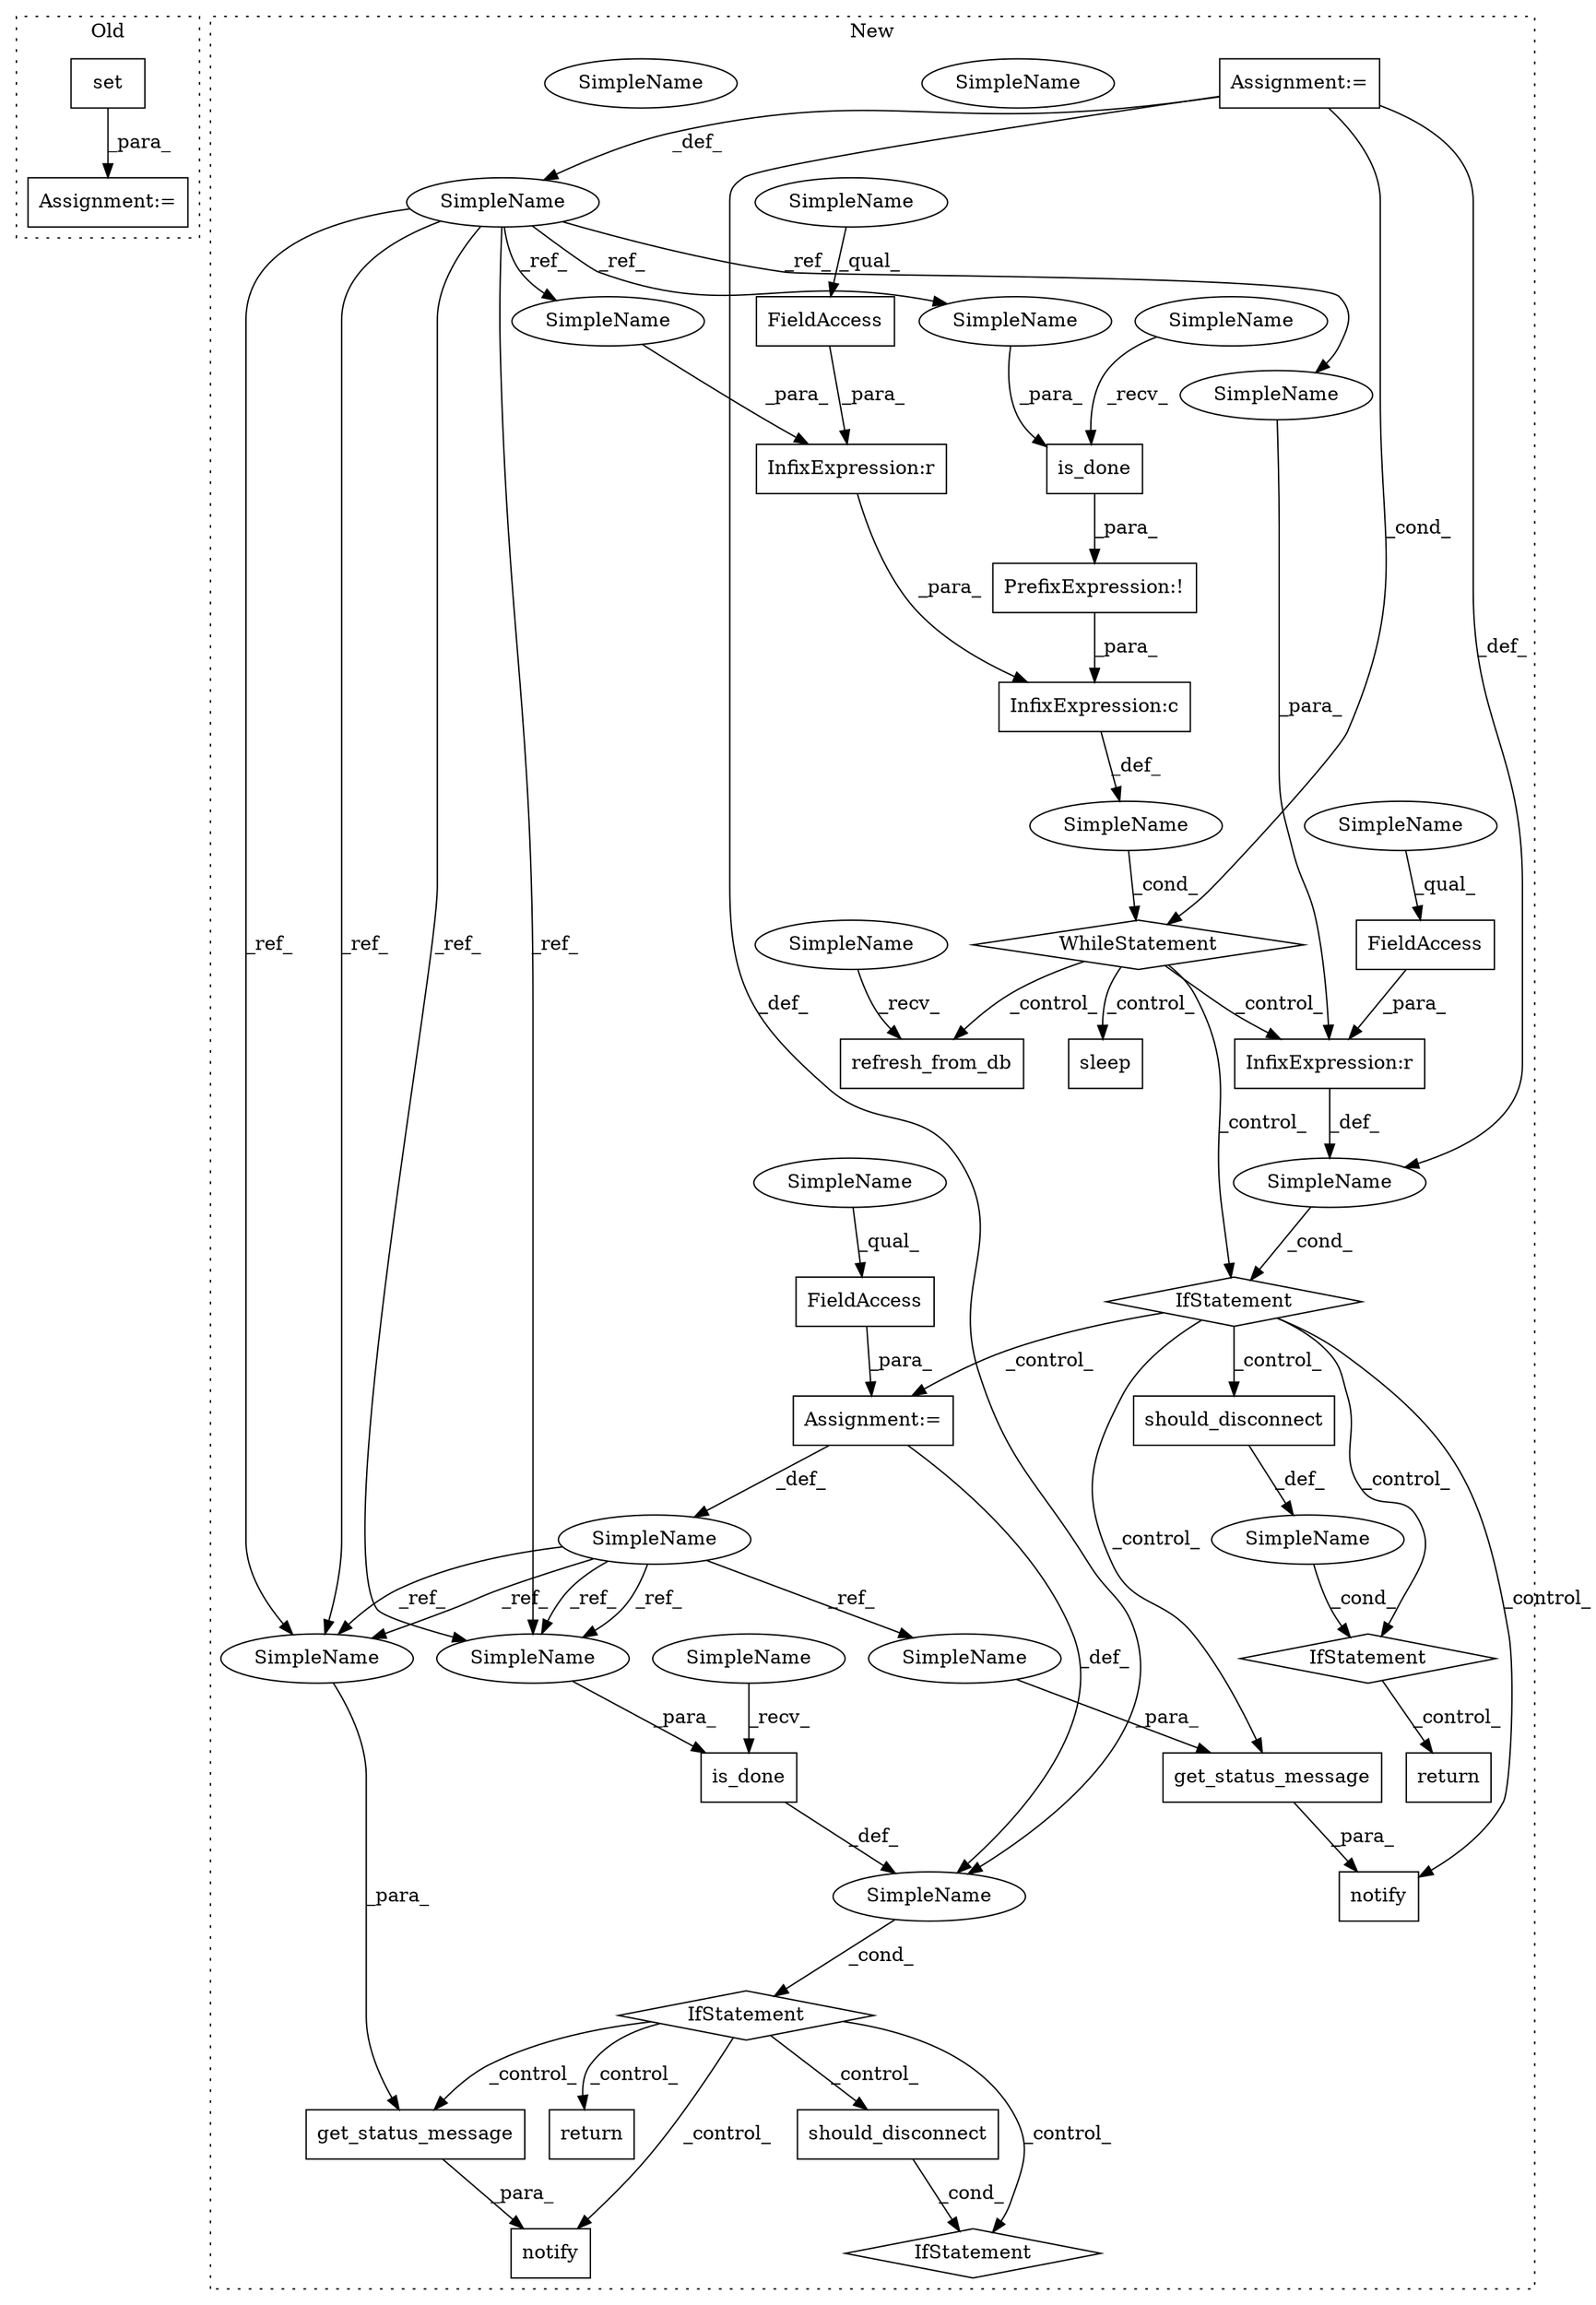 digraph G {
subgraph cluster0 {
1 [label="set" a="32" s="21880" l="5" shape="box"];
31 [label="Assignment:=" a="7" s="21879" l="1" shape="box"];
label = "Old";
style="dotted";
}
subgraph cluster1 {
2 [label="is_done" a="32" s="22607,22621" l="8,1" shape="box"];
3 [label="FieldAccess" a="22" s="22262" l="20" shape="box"];
4 [label="notify" a="32" s="22632,22674" l="7,1" shape="box"];
5 [label="SimpleName" a="42" s="" l="" shape="ellipse"];
6 [label="return" a="41" s="22730" l="7" shape="box"];
7 [label="SimpleName" a="42" s="22226" l="6" shape="ellipse"];
8 [label="InfixExpression:r" a="27" s="22366" l="4" shape="box"];
9 [label="SimpleName" a="42" s="" l="" shape="ellipse"];
10 [label="return" a="41" s="22519" l="7" shape="box"];
11 [label="notify" a="32" s="22429,22471" l="7,1" shape="box"];
12 [label="sleep" a="32" s="22559,22577" l="6,1" shape="box"];
13 [label="should_disconnect" a="32" s="23471" l="19" shape="box"];
14 [label="PrefixExpression:!" a="38" s="22287" l="1" shape="box"];
15 [label="refresh_from_db" a="32" s="22331" l="17" shape="box"];
16 [label="is_done" a="32" s="22301,22315" l="8,1" shape="box"];
17 [label="InfixExpression:c" a="27" s="22283" l="4" shape="box"];
18 [label="SimpleName" a="42" s="" l="" shape="ellipse"];
19 [label="should_disconnect" a="32" s="22486" l="19" shape="box"];
20 [label="SimpleName" a="42" s="22397" l="6" shape="ellipse"];
21 [label="get_status_message" a="32" s="22648,22673" l="19,1" shape="box"];
22 [label="InfixExpression:r" a="27" s="22258" l="4" shape="box"];
23 [label="FieldAccess" a="22" s="22370" l="15" shape="box"];
24 [label="SimpleName" a="42" s="" l="" shape="ellipse"];
25 [label="IfStatement" a="25" s="22482,22505" l="4,2" shape="diamond"];
26 [label="FieldAccess" a="22" s="22404" l="15" shape="box"];
27 [label="get_status_message" a="32" s="22445,22470" l="19,1" shape="box"];
28 [label="IfStatement" a="25" s="22356,22385" l="4,2" shape="diamond"];
29 [label="WhileStatement" a="61" s="22243,22317" l="7,2" shape="diamond"];
30 [label="IfStatement" a="25" s="22590,22622" l="4,2" shape="diamond"];
32 [label="Assignment:=" a="7" s="22232" l="1" shape="box"];
33 [label="IfStatement" a="25" s="23467,23490" l="4,2" shape="diamond"];
34 [label="Assignment:=" a="7" s="22403" l="1" shape="box"];
35 [label="SimpleName" a="42" s="22667" l="6" shape="ellipse"];
36 [label="SimpleName" a="42" s="22615" l="6" shape="ellipse"];
37 [label="SimpleName" a="42" s="22464" l="6" shape="ellipse"];
38 [label="SimpleName" a="42" s="22262" l="12" shape="ellipse"];
39 [label="SimpleName" a="42" s="22594" l="12" shape="ellipse"];
40 [label="SimpleName" a="42" s="22288" l="12" shape="ellipse"];
41 [label="SimpleName" a="42" s="22370" l="3" shape="ellipse"];
42 [label="SimpleName" a="42" s="22327" l="3" shape="ellipse"];
43 [label="SimpleName" a="42" s="22404" l="3" shape="ellipse"];
44 [label="SimpleName" a="42" s="22360" l="6" shape="ellipse"];
45 [label="SimpleName" a="42" s="22309" l="6" shape="ellipse"];
46 [label="SimpleName" a="42" s="22615" l="6" shape="ellipse"];
47 [label="SimpleName" a="42" s="22252" l="6" shape="ellipse"];
48 [label="SimpleName" a="42" s="22667" l="6" shape="ellipse"];
label = "New";
style="dotted";
}
1 -> 31 [label="_para_"];
2 -> 5 [label="_def_"];
3 -> 22 [label="_para_"];
5 -> 30 [label="_cond_"];
7 -> 47 [label="_ref_"];
7 -> 46 [label="_ref_"];
7 -> 44 [label="_ref_"];
7 -> 45 [label="_ref_"];
7 -> 48 [label="_ref_"];
7 -> 46 [label="_ref_"];
7 -> 48 [label="_ref_"];
8 -> 18 [label="_def_"];
9 -> 29 [label="_cond_"];
13 -> 33 [label="_cond_"];
14 -> 17 [label="_para_"];
16 -> 14 [label="_para_"];
17 -> 9 [label="_def_"];
18 -> 28 [label="_cond_"];
19 -> 24 [label="_def_"];
20 -> 48 [label="_ref_"];
20 -> 46 [label="_ref_"];
20 -> 37 [label="_ref_"];
20 -> 46 [label="_ref_"];
20 -> 48 [label="_ref_"];
21 -> 4 [label="_para_"];
22 -> 17 [label="_para_"];
23 -> 8 [label="_para_"];
24 -> 25 [label="_cond_"];
25 -> 10 [label="_control_"];
26 -> 34 [label="_para_"];
27 -> 11 [label="_para_"];
28 -> 27 [label="_control_"];
28 -> 11 [label="_control_"];
28 -> 19 [label="_control_"];
28 -> 25 [label="_control_"];
28 -> 34 [label="_control_"];
29 -> 8 [label="_control_"];
29 -> 15 [label="_control_"];
29 -> 28 [label="_control_"];
29 -> 12 [label="_control_"];
30 -> 4 [label="_control_"];
30 -> 33 [label="_control_"];
30 -> 13 [label="_control_"];
30 -> 21 [label="_control_"];
30 -> 6 [label="_control_"];
32 -> 29 [label="_cond_"];
32 -> 18 [label="_def_"];
32 -> 5 [label="_def_"];
32 -> 7 [label="_def_"];
34 -> 20 [label="_def_"];
34 -> 5 [label="_def_"];
37 -> 27 [label="_para_"];
38 -> 3 [label="_qual_"];
39 -> 2 [label="_recv_"];
40 -> 16 [label="_recv_"];
41 -> 23 [label="_qual_"];
42 -> 15 [label="_recv_"];
43 -> 26 [label="_qual_"];
44 -> 8 [label="_para_"];
45 -> 16 [label="_para_"];
46 -> 2 [label="_para_"];
47 -> 22 [label="_para_"];
48 -> 21 [label="_para_"];
}